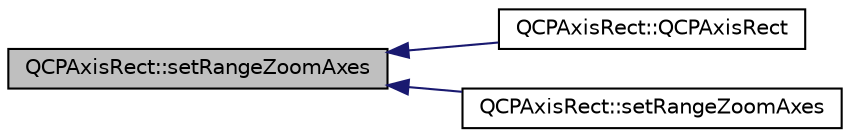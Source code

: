 digraph "QCPAxisRect::setRangeZoomAxes"
{
  edge [fontname="Helvetica",fontsize="10",labelfontname="Helvetica",labelfontsize="10"];
  node [fontname="Helvetica",fontsize="10",shape=record];
  rankdir="LR";
  Node554 [label="QCPAxisRect::setRangeZoomAxes",height=0.2,width=0.4,color="black", fillcolor="grey75", style="filled", fontcolor="black"];
  Node554 -> Node555 [dir="back",color="midnightblue",fontsize="10",style="solid",fontname="Helvetica"];
  Node555 [label="QCPAxisRect::QCPAxisRect",height=0.2,width=0.4,color="black", fillcolor="white", style="filled",URL="$class_q_c_p_axis_rect.html#a60b31dece805462c1b82eea2e69ba042"];
  Node554 -> Node556 [dir="back",color="midnightblue",fontsize="10",style="solid",fontname="Helvetica"];
  Node556 [label="QCPAxisRect::setRangeZoomAxes",height=0.2,width=0.4,color="black", fillcolor="white", style="filled",URL="$class_q_c_p_axis_rect.html#a07a41be4eda0d42abe49475e9fa38b92"];
}
